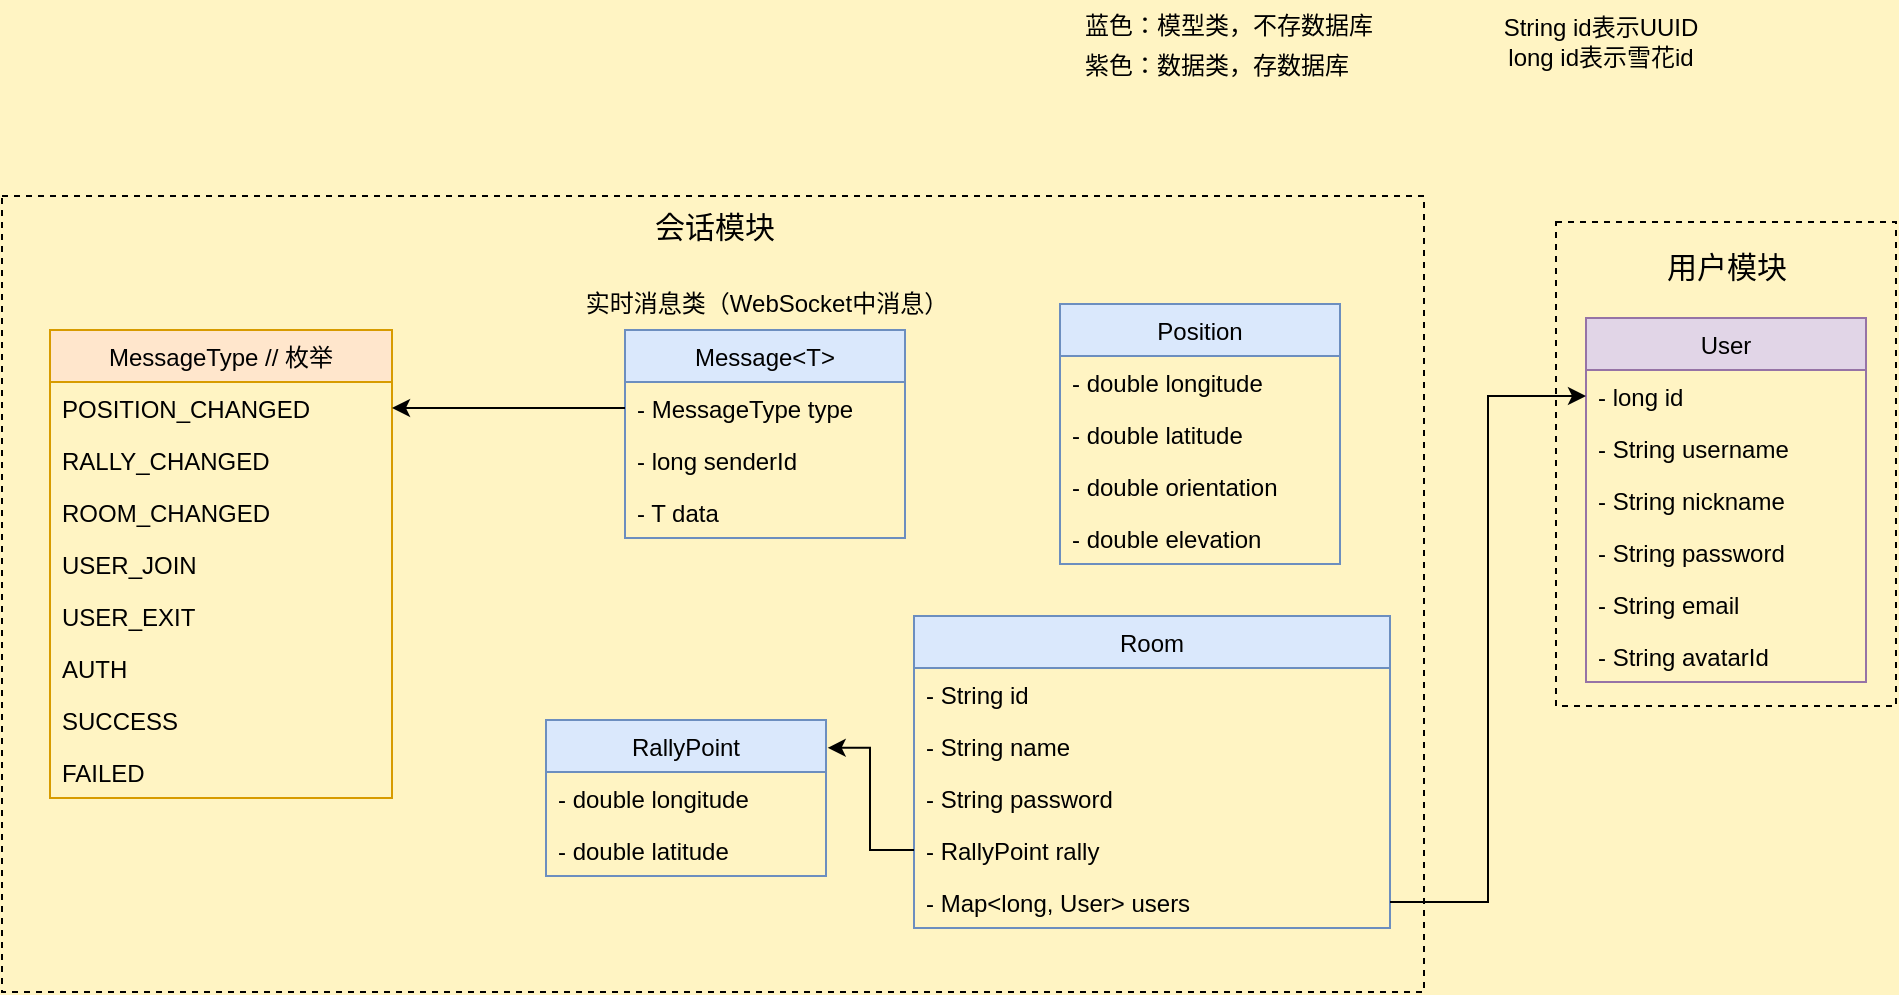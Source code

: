<mxfile version="20.8.16" type="device" pages="4"><diagram name="类图" id="ZCpn5L00yLEU9qH5CfPJ"><mxGraphModel dx="1960" dy="1082" grid="0" gridSize="10" guides="1" tooltips="1" connect="1" arrows="1" fold="1" page="0" pageScale="1" pageWidth="827" pageHeight="1169" background="#FFF4C3" math="0" shadow="0"><root><mxCell id="0"/><mxCell id="1" parent="0"/><mxCell id="7W6ER78p-MdPI2g8uiyn-3" value="" style="rounded=0;whiteSpace=wrap;html=1;fillColor=none;dashed=1;" parent="1" vertex="1"><mxGeometry x="-534" y="82" width="711" height="398" as="geometry"/></mxCell><mxCell id="7W6ER78p-MdPI2g8uiyn-1" value="" style="rounded=0;whiteSpace=wrap;html=1;fillColor=none;dashed=1;" parent="1" vertex="1"><mxGeometry x="243" y="95" width="170" height="242" as="geometry"/></mxCell><mxCell id="j-fvQeikowlmH0t4z26y-1" value="User" style="swimlane;fontStyle=0;childLayout=stackLayout;horizontal=1;startSize=26;fillColor=#e1d5e7;horizontalStack=0;resizeParent=1;resizeParentMax=0;resizeLast=0;collapsible=1;marginBottom=0;strokeColor=#9673a6;" parent="1" vertex="1"><mxGeometry x="258" y="143" width="140" height="182" as="geometry"/></mxCell><mxCell id="j-fvQeikowlmH0t4z26y-4" value="- long id" style="text;strokeColor=none;fillColor=none;align=left;verticalAlign=top;spacingLeft=4;spacingRight=4;overflow=hidden;rotatable=0;points=[[0,0.5],[1,0.5]];portConstraint=eastwest;" parent="j-fvQeikowlmH0t4z26y-1" vertex="1"><mxGeometry y="26" width="140" height="26" as="geometry"/></mxCell><mxCell id="NxY1enS5frYiqHi28bAx-1" value="- String username" style="text;strokeColor=none;fillColor=none;align=left;verticalAlign=top;spacingLeft=4;spacingRight=4;overflow=hidden;rotatable=0;points=[[0,0.5],[1,0.5]];portConstraint=eastwest;" parent="j-fvQeikowlmH0t4z26y-1" vertex="1"><mxGeometry y="52" width="140" height="26" as="geometry"/></mxCell><mxCell id="NxY1enS5frYiqHi28bAx-2" value="- String nickname" style="text;strokeColor=none;fillColor=none;align=left;verticalAlign=top;spacingLeft=4;spacingRight=4;overflow=hidden;rotatable=0;points=[[0,0.5],[1,0.5]];portConstraint=eastwest;" parent="j-fvQeikowlmH0t4z26y-1" vertex="1"><mxGeometry y="78" width="140" height="26" as="geometry"/></mxCell><mxCell id="NxY1enS5frYiqHi28bAx-3" value="- String password" style="text;strokeColor=none;fillColor=none;align=left;verticalAlign=top;spacingLeft=4;spacingRight=4;overflow=hidden;rotatable=0;points=[[0,0.5],[1,0.5]];portConstraint=eastwest;" parent="j-fvQeikowlmH0t4z26y-1" vertex="1"><mxGeometry y="104" width="140" height="26" as="geometry"/></mxCell><mxCell id="6Mc8PEkPH1Lm7d_MQEAk-3" value="- String email" style="text;strokeColor=none;fillColor=none;align=left;verticalAlign=top;spacingLeft=4;spacingRight=4;overflow=hidden;rotatable=0;points=[[0,0.5],[1,0.5]];portConstraint=eastwest;" parent="j-fvQeikowlmH0t4z26y-1" vertex="1"><mxGeometry y="130" width="140" height="26" as="geometry"/></mxCell><mxCell id="NxY1enS5frYiqHi28bAx-5" value="- String avatarId" style="text;strokeColor=none;fillColor=none;align=left;verticalAlign=top;spacingLeft=4;spacingRight=4;overflow=hidden;rotatable=0;points=[[0,0.5],[1,0.5]];portConstraint=eastwest;" parent="j-fvQeikowlmH0t4z26y-1" vertex="1"><mxGeometry y="156" width="140" height="26" as="geometry"/></mxCell><mxCell id="j-fvQeikowlmH0t4z26y-6" value="Position" style="swimlane;fontStyle=0;childLayout=stackLayout;horizontal=1;startSize=26;fillColor=#dae8fc;horizontalStack=0;resizeParent=1;resizeParentMax=0;resizeLast=0;collapsible=1;marginBottom=0;strokeColor=#6c8ebf;" parent="1" vertex="1"><mxGeometry x="-5" y="136" width="140" height="130" as="geometry"/></mxCell><mxCell id="j-fvQeikowlmH0t4z26y-11" value="- double longitude" style="text;strokeColor=none;fillColor=none;align=left;verticalAlign=top;spacingLeft=4;spacingRight=4;overflow=hidden;rotatable=0;points=[[0,0.5],[1,0.5]];portConstraint=eastwest;" parent="j-fvQeikowlmH0t4z26y-6" vertex="1"><mxGeometry y="26" width="140" height="26" as="geometry"/></mxCell><mxCell id="j-fvQeikowlmH0t4z26y-12" value="- double latitude" style="text;strokeColor=none;fillColor=none;align=left;verticalAlign=top;spacingLeft=4;spacingRight=4;overflow=hidden;rotatable=0;points=[[0,0.5],[1,0.5]];portConstraint=eastwest;" parent="j-fvQeikowlmH0t4z26y-6" vertex="1"><mxGeometry y="52" width="140" height="26" as="geometry"/></mxCell><mxCell id="j-fvQeikowlmH0t4z26y-13" value="- double orientation" style="text;strokeColor=none;fillColor=none;align=left;verticalAlign=top;spacingLeft=4;spacingRight=4;overflow=hidden;rotatable=0;points=[[0,0.5],[1,0.5]];portConstraint=eastwest;" parent="j-fvQeikowlmH0t4z26y-6" vertex="1"><mxGeometry y="78" width="140" height="26" as="geometry"/></mxCell><mxCell id="hf1wS9aKAfurFsT-BKtT-1" value="- double elevation" style="text;strokeColor=none;fillColor=none;align=left;verticalAlign=top;spacingLeft=4;spacingRight=4;overflow=hidden;rotatable=0;points=[[0,0.5],[1,0.5]];portConstraint=eastwest;" parent="j-fvQeikowlmH0t4z26y-6" vertex="1"><mxGeometry y="104" width="140" height="26" as="geometry"/></mxCell><mxCell id="NxY1enS5frYiqHi28bAx-9" value="" style="group" parent="1" vertex="1" connectable="0"><mxGeometry x="-2" y="-16" width="162" height="46" as="geometry"/></mxCell><mxCell id="NxY1enS5frYiqHi28bAx-7" value="蓝色：模型类，不存数据库" style="text;html=1;align=center;verticalAlign=middle;resizable=0;points=[];autosize=1;strokeColor=none;fillColor=none;" parent="NxY1enS5frYiqHi28bAx-9" vertex="1"><mxGeometry width="162" height="26" as="geometry"/></mxCell><mxCell id="NxY1enS5frYiqHi28bAx-8" value="紫色：数据类，存数据库" style="text;html=1;align=center;verticalAlign=middle;resizable=0;points=[];autosize=1;strokeColor=none;fillColor=none;" parent="NxY1enS5frYiqHi28bAx-9" vertex="1"><mxGeometry y="20" width="150" height="26" as="geometry"/></mxCell><mxCell id="das0yb8QhfHtzODwqUgU-1" value="String id表示UUID&lt;br&gt;long id表示雪花id" style="text;html=1;align=center;verticalAlign=middle;resizable=0;points=[];autosize=1;strokeColor=none;fillColor=none;" parent="1" vertex="1"><mxGeometry x="207" y="-16" width="115" height="41" as="geometry"/></mxCell><mxCell id="das0yb8QhfHtzODwqUgU-3" value="Room" style="swimlane;fontStyle=0;childLayout=stackLayout;horizontal=1;startSize=26;fillColor=#dae8fc;horizontalStack=0;resizeParent=1;resizeParentMax=0;resizeLast=0;collapsible=1;marginBottom=0;strokeColor=#6c8ebf;" parent="1" vertex="1"><mxGeometry x="-78" y="292" width="238" height="156" as="geometry"/></mxCell><mxCell id="das0yb8QhfHtzODwqUgU-4" value="- String id" style="text;strokeColor=none;fillColor=none;align=left;verticalAlign=top;spacingLeft=4;spacingRight=4;overflow=hidden;rotatable=0;points=[[0,0.5],[1,0.5]];portConstraint=eastwest;" parent="das0yb8QhfHtzODwqUgU-3" vertex="1"><mxGeometry y="26" width="238" height="26" as="geometry"/></mxCell><mxCell id="das0yb8QhfHtzODwqUgU-5" value="- String name" style="text;strokeColor=none;fillColor=none;align=left;verticalAlign=top;spacingLeft=4;spacingRight=4;overflow=hidden;rotatable=0;points=[[0,0.5],[1,0.5]];portConstraint=eastwest;" parent="das0yb8QhfHtzODwqUgU-3" vertex="1"><mxGeometry y="52" width="238" height="26" as="geometry"/></mxCell><mxCell id="das0yb8QhfHtzODwqUgU-6" value="- String password" style="text;strokeColor=none;fillColor=none;align=left;verticalAlign=top;spacingLeft=4;spacingRight=4;overflow=hidden;rotatable=0;points=[[0,0.5],[1,0.5]];portConstraint=eastwest;" parent="das0yb8QhfHtzODwqUgU-3" vertex="1"><mxGeometry y="78" width="238" height="26" as="geometry"/></mxCell><mxCell id="09LENhnXTezCzlvo4sVO-8" value="- RallyPoint rally" style="text;strokeColor=none;fillColor=none;align=left;verticalAlign=top;spacingLeft=4;spacingRight=4;overflow=hidden;rotatable=0;points=[[0,0.5],[1,0.5]];portConstraint=eastwest;" parent="das0yb8QhfHtzODwqUgU-3" vertex="1"><mxGeometry y="104" width="238" height="26" as="geometry"/></mxCell><mxCell id="GY_DK93zwNCj_0UhGVdS-1" value="- Map&lt;long, User&gt; users" style="text;strokeColor=none;fillColor=none;align=left;verticalAlign=top;spacingLeft=4;spacingRight=4;overflow=hidden;rotatable=0;points=[[0,0.5],[1,0.5]];portConstraint=eastwest;" parent="das0yb8QhfHtzODwqUgU-3" vertex="1"><mxGeometry y="130" width="238" height="26" as="geometry"/></mxCell><mxCell id="7W6ER78p-MdPI2g8uiyn-2" value="&lt;font style=&quot;font-size: 15px;&quot;&gt;用户模块&lt;/font&gt;" style="text;html=1;align=center;verticalAlign=middle;resizable=0;points=[];autosize=1;strokeColor=none;fillColor=none;" parent="1" vertex="1"><mxGeometry x="289" y="102" width="78" height="30" as="geometry"/></mxCell><mxCell id="7W6ER78p-MdPI2g8uiyn-4" value="&lt;font style=&quot;font-size: 15px;&quot;&gt;会话模块&lt;/font&gt;" style="text;html=1;align=center;verticalAlign=middle;resizable=0;points=[];autosize=1;strokeColor=none;fillColor=none;" parent="1" vertex="1"><mxGeometry x="-217.5" y="82" width="78" height="30" as="geometry"/></mxCell><mxCell id="09LENhnXTezCzlvo4sVO-2" value="RallyPoint" style="swimlane;fontStyle=0;childLayout=stackLayout;horizontal=1;startSize=26;fillColor=#dae8fc;horizontalStack=0;resizeParent=1;resizeParentMax=0;resizeLast=0;collapsible=1;marginBottom=0;strokeColor=#6c8ebf;" parent="1" vertex="1"><mxGeometry x="-262" y="344" width="140" height="78" as="geometry"/></mxCell><mxCell id="09LENhnXTezCzlvo4sVO-4" value="- double longitude" style="text;strokeColor=none;fillColor=none;align=left;verticalAlign=top;spacingLeft=4;spacingRight=4;overflow=hidden;rotatable=0;points=[[0,0.5],[1,0.5]];portConstraint=eastwest;" parent="09LENhnXTezCzlvo4sVO-2" vertex="1"><mxGeometry y="26" width="140" height="26" as="geometry"/></mxCell><mxCell id="09LENhnXTezCzlvo4sVO-5" value="- double latitude" style="text;strokeColor=none;fillColor=none;align=left;verticalAlign=top;spacingLeft=4;spacingRight=4;overflow=hidden;rotatable=0;points=[[0,0.5],[1,0.5]];portConstraint=eastwest;" parent="09LENhnXTezCzlvo4sVO-2" vertex="1"><mxGeometry y="52" width="140" height="26" as="geometry"/></mxCell><mxCell id="6Mc8PEkPH1Lm7d_MQEAk-2" style="edgeStyle=orthogonalEdgeStyle;rounded=0;orthogonalLoop=1;jettySize=auto;html=1;exitX=0;exitY=0.5;exitDx=0;exitDy=0;entryX=1.006;entryY=0.178;entryDx=0;entryDy=0;entryPerimeter=0;" parent="1" source="09LENhnXTezCzlvo4sVO-8" target="09LENhnXTezCzlvo4sVO-2" edge="1"><mxGeometry relative="1" as="geometry"/></mxCell><mxCell id="GZCCsxKVwzD4aDqE5YZI-2" style="edgeStyle=orthogonalEdgeStyle;rounded=0;orthogonalLoop=1;jettySize=auto;html=1;exitX=1;exitY=0.5;exitDx=0;exitDy=0;entryX=0;entryY=0.5;entryDx=0;entryDy=0;" parent="1" source="GY_DK93zwNCj_0UhGVdS-1" target="j-fvQeikowlmH0t4z26y-4" edge="1"><mxGeometry relative="1" as="geometry"><mxPoint x="161.5" y="477" as="sourcePoint"/></mxGeometry></mxCell><mxCell id="hya2jHjZUXF8kerNPe63-7" value="Message&lt;T&gt;" style="swimlane;fontStyle=0;childLayout=stackLayout;horizontal=1;startSize=26;fillColor=#dae8fc;horizontalStack=0;resizeParent=1;resizeParentMax=0;resizeLast=0;collapsible=1;marginBottom=0;strokeColor=#6c8ebf;" parent="1" vertex="1"><mxGeometry x="-222.5" y="149" width="140" height="104" as="geometry"/></mxCell><mxCell id="hya2jHjZUXF8kerNPe63-8" value="- MessageType type" style="text;strokeColor=none;fillColor=none;align=left;verticalAlign=top;spacingLeft=4;spacingRight=4;overflow=hidden;rotatable=0;points=[[0,0.5],[1,0.5]];portConstraint=eastwest;" parent="hya2jHjZUXF8kerNPe63-7" vertex="1"><mxGeometry y="26" width="140" height="26" as="geometry"/></mxCell><mxCell id="hya2jHjZUXF8kerNPe63-9" value="- long senderId" style="text;strokeColor=none;fillColor=none;align=left;verticalAlign=top;spacingLeft=4;spacingRight=4;overflow=hidden;rotatable=0;points=[[0,0.5],[1,0.5]];portConstraint=eastwest;" parent="hya2jHjZUXF8kerNPe63-7" vertex="1"><mxGeometry y="52" width="140" height="26" as="geometry"/></mxCell><mxCell id="hya2jHjZUXF8kerNPe63-11" value="- T data" style="text;strokeColor=none;fillColor=none;align=left;verticalAlign=top;spacingLeft=4;spacingRight=4;overflow=hidden;rotatable=0;points=[[0,0.5],[1,0.5]];portConstraint=eastwest;" parent="hya2jHjZUXF8kerNPe63-7" vertex="1"><mxGeometry y="78" width="140" height="26" as="geometry"/></mxCell><mxCell id="hya2jHjZUXF8kerNPe63-12" value="实时消息类（WebSocket中消息）" style="text;html=1;align=center;verticalAlign=middle;resizable=0;points=[];autosize=1;strokeColor=none;fillColor=none;" parent="1" vertex="1"><mxGeometry x="-252" y="123" width="199" height="26" as="geometry"/></mxCell><mxCell id="hya2jHjZUXF8kerNPe63-13" value="MessageType // 枚举" style="swimlane;fontStyle=0;childLayout=stackLayout;horizontal=1;startSize=26;fillColor=#ffe6cc;horizontalStack=0;resizeParent=1;resizeParentMax=0;resizeLast=0;collapsible=1;marginBottom=0;strokeColor=#d79b00;" parent="1" vertex="1"><mxGeometry x="-510" y="149" width="171" height="234" as="geometry"/></mxCell><mxCell id="hya2jHjZUXF8kerNPe63-17" value="POSITION_CHANGED" style="text;strokeColor=none;fillColor=none;align=left;verticalAlign=top;spacingLeft=4;spacingRight=4;overflow=hidden;rotatable=0;points=[[0,0.5],[1,0.5]];portConstraint=eastwest;" parent="hya2jHjZUXF8kerNPe63-13" vertex="1"><mxGeometry y="26" width="171" height="26" as="geometry"/></mxCell><mxCell id="hya2jHjZUXF8kerNPe63-18" value="RALLY_CHANGED" style="text;strokeColor=none;fillColor=none;align=left;verticalAlign=top;spacingLeft=4;spacingRight=4;overflow=hidden;rotatable=0;points=[[0,0.5],[1,0.5]];portConstraint=eastwest;" parent="hya2jHjZUXF8kerNPe63-13" vertex="1"><mxGeometry y="52" width="171" height="26" as="geometry"/></mxCell><mxCell id="hya2jHjZUXF8kerNPe63-19" value="ROOM_CHANGED" style="text;strokeColor=none;fillColor=none;align=left;verticalAlign=top;spacingLeft=4;spacingRight=4;overflow=hidden;rotatable=0;points=[[0,0.5],[1,0.5]];portConstraint=eastwest;" parent="hya2jHjZUXF8kerNPe63-13" vertex="1"><mxGeometry y="78" width="171" height="26" as="geometry"/></mxCell><mxCell id="aAae4QxVBLLPo0QbNkpS-2" value="USER_JOIN" style="text;strokeColor=none;fillColor=none;align=left;verticalAlign=top;spacingLeft=4;spacingRight=4;overflow=hidden;rotatable=0;points=[[0,0.5],[1,0.5]];portConstraint=eastwest;" vertex="1" parent="hya2jHjZUXF8kerNPe63-13"><mxGeometry y="104" width="171" height="26" as="geometry"/></mxCell><mxCell id="aAae4QxVBLLPo0QbNkpS-3" value="USER_EXIT" style="text;strokeColor=none;fillColor=none;align=left;verticalAlign=top;spacingLeft=4;spacingRight=4;overflow=hidden;rotatable=0;points=[[0,0.5],[1,0.5]];portConstraint=eastwest;" vertex="1" parent="hya2jHjZUXF8kerNPe63-13"><mxGeometry y="130" width="171" height="26" as="geometry"/></mxCell><mxCell id="hya2jHjZUXF8kerNPe63-20" value="AUTH" style="text;strokeColor=none;fillColor=none;align=left;verticalAlign=top;spacingLeft=4;spacingRight=4;overflow=hidden;rotatable=0;points=[[0,0.5],[1,0.5]];portConstraint=eastwest;" parent="hya2jHjZUXF8kerNPe63-13" vertex="1"><mxGeometry y="156" width="171" height="26" as="geometry"/></mxCell><mxCell id="hya2jHjZUXF8kerNPe63-21" value="SUCCESS" style="text;strokeColor=none;fillColor=none;align=left;verticalAlign=top;spacingLeft=4;spacingRight=4;overflow=hidden;rotatable=0;points=[[0,0.5],[1,0.5]];portConstraint=eastwest;" parent="hya2jHjZUXF8kerNPe63-13" vertex="1"><mxGeometry y="182" width="171" height="26" as="geometry"/></mxCell><mxCell id="hya2jHjZUXF8kerNPe63-22" value="FAILED" style="text;strokeColor=none;fillColor=none;align=left;verticalAlign=top;spacingLeft=4;spacingRight=4;overflow=hidden;rotatable=0;points=[[0,0.5],[1,0.5]];portConstraint=eastwest;" parent="hya2jHjZUXF8kerNPe63-13" vertex="1"><mxGeometry y="208" width="171" height="26" as="geometry"/></mxCell><mxCell id="hya2jHjZUXF8kerNPe63-23" style="edgeStyle=orthogonalEdgeStyle;rounded=0;orthogonalLoop=1;jettySize=auto;html=1;exitX=0;exitY=0.5;exitDx=0;exitDy=0;entryX=1;entryY=0.5;entryDx=0;entryDy=0;fontColor=default;" parent="1" source="hya2jHjZUXF8kerNPe63-8" target="hya2jHjZUXF8kerNPe63-17" edge="1"><mxGeometry relative="1" as="geometry"/></mxCell></root></mxGraphModel></diagram><diagram id="b6Kied7F-WvFyaD_bAVw" name="功能架构"><mxGraphModel dx="1160" dy="682" grid="0" gridSize="10" guides="1" tooltips="1" connect="1" arrows="1" fold="1" page="0" pageScale="1" pageWidth="827" pageHeight="1169" background="#CCFFFF" math="0" shadow="0"><root><mxCell id="0"/><mxCell id="1" parent="0"/><mxCell id="6KAfJF9Mm3bQj2CmGmQJ-4" style="edgeStyle=orthogonalEdgeStyle;rounded=0;orthogonalLoop=1;jettySize=auto;html=1;exitX=0.5;exitY=1;exitDx=0;exitDy=0;entryX=0.5;entryY=0;entryDx=0;entryDy=0;" parent="1" source="mdbizm0wL6b_5z4DYdRY-1" target="9jb02IKihfQxMfA3tNYV-1" edge="1"><mxGeometry relative="1" as="geometry"/></mxCell><mxCell id="mdbizm0wL6b_5z4DYdRY-1" value="&lt;font style=&quot;font-size: 16px;&quot;&gt;网关（集成鉴权）&lt;/font&gt;" style="rounded=0;whiteSpace=wrap;html=1;strokeColor=#666666;fillColor=#f5f5f5;fontColor=#333333;" parent="1" vertex="1"><mxGeometry x="181" y="272" width="150" height="39" as="geometry"/></mxCell><mxCell id="6hTQ_62UvU__u8zyrRqn-2" value="&lt;span style=&quot;font-size: 16px;&quot;&gt;Consul注册中心&lt;/span&gt;" style="rounded=0;whiteSpace=wrap;html=1;strokeColor=#b85450;fillColor=#f8cecc;" parent="1" vertex="1"><mxGeometry x="452" y="378" width="150" height="39" as="geometry"/></mxCell><mxCell id="6hTQ_62UvU__u8zyrRqn-3" value="&lt;span style=&quot;font-size: 16px;&quot;&gt;MongoDB数据库&lt;/span&gt;" style="rounded=0;whiteSpace=wrap;html=1;strokeColor=#6c8ebf;fillColor=#dae8fc;" parent="1" vertex="1"><mxGeometry x="275.94" y="457" width="150" height="39" as="geometry"/></mxCell><mxCell id="6hTQ_62UvU__u8zyrRqn-4" value="&lt;span style=&quot;font-size: 16px;&quot;&gt;Redis缓存数据库&lt;/span&gt;" style="rounded=0;whiteSpace=wrap;html=1;strokeColor=#6c8ebf;fillColor=#dae8fc;" parent="1" vertex="1"><mxGeometry x="87" y="457" width="159" height="39" as="geometry"/></mxCell><mxCell id="9jb02IKihfQxMfA3tNYV-1" value="" style="rounded=0;whiteSpace=wrap;html=1;fillColor=none;dashed=1;" parent="1" vertex="1"><mxGeometry x="74" y="345" width="364" height="95" as="geometry"/></mxCell><mxCell id="9jb02IKihfQxMfA3tNYV-2" value="&lt;font style=&quot;font-size: 15px;&quot;&gt;功能模块&lt;/font&gt;" style="text;html=1;align=center;verticalAlign=middle;resizable=0;points=[];autosize=1;strokeColor=none;fillColor=none;" parent="1" vertex="1"><mxGeometry x="232.002" y="348" width="78" height="30" as="geometry"/></mxCell><mxCell id="9jb02IKihfQxMfA3tNYV-3" value="会话模块" style="rounded=0;whiteSpace=wrap;html=1;fontSize=15;fillColor=none;" parent="1" vertex="1"><mxGeometry x="86.997" y="383" width="106.941" height="42" as="geometry"/></mxCell><mxCell id="9jb02IKihfQxMfA3tNYV-4" value="用户模块" style="rounded=0;whiteSpace=wrap;html=1;fontSize=15;fillColor=none;" parent="1" vertex="1"><mxGeometry x="203.062" y="383" width="106.941" height="42" as="geometry"/></mxCell><mxCell id="jqLZRPKQfjdaNeqLJ77j-1" value="图片模块" style="rounded=0;whiteSpace=wrap;html=1;fontSize=15;fillColor=none;" parent="1" vertex="1"><mxGeometry x="319.002" y="383" width="106.941" height="42" as="geometry"/></mxCell><mxCell id="FJBnYouAeXavdsRe_MtE-1" value="&lt;span style=&quot;font-size: 16px;&quot;&gt;Kafka消息中间件&lt;/span&gt;" style="rounded=0;whiteSpace=wrap;html=1;strokeColor=#d6b656;fillColor=#fff2cc;" parent="1" vertex="1"><mxGeometry x="187" y="507" width="159" height="39" as="geometry"/></mxCell></root></mxGraphModel></diagram><diagram id="FYRJ05hrJW_UlON17YOK" name="用户端和服务端"><mxGraphModel dx="1160" dy="682" grid="0" gridSize="10" guides="1" tooltips="1" connect="1" arrows="1" fold="1" page="0" pageScale="1" pageWidth="827" pageHeight="1169" background="#CCFFFF" math="0" shadow="0"><root><mxCell id="0"/><mxCell id="1" parent="0"/><mxCell id="g4WFIdPr53JWLQwViMB3-15" style="rounded=0;orthogonalLoop=1;jettySize=auto;html=1;exitX=1;exitY=0.333;exitDx=0;exitDy=0;exitPerimeter=0;entryX=0.5;entryY=1;entryDx=0;entryDy=0;endArrow=open;endFill=0;dashed=1;" parent="1" source="g4WFIdPr53JWLQwViMB3-1" target="g4WFIdPr53JWLQwViMB3-14" edge="1"><mxGeometry relative="1" as="geometry"/></mxCell><mxCell id="g4WFIdPr53JWLQwViMB3-1" value="用户1" style="shape=umlActor;verticalLabelPosition=bottom;verticalAlign=top;html=1;outlineConnect=0;" parent="1" vertex="1"><mxGeometry x="25" y="479" width="30" height="60" as="geometry"/></mxCell><mxCell id="HLk8S5enVUSgxHmjkPAk-4" style="edgeStyle=none;rounded=0;orthogonalLoop=1;jettySize=auto;html=1;exitX=0;exitY=0.333;exitDx=0;exitDy=0;exitPerimeter=0;entryX=1;entryY=0.5;entryDx=0;entryDy=0;dashed=1;endArrow=open;endFill=0;" parent="1" source="g4WFIdPr53JWLQwViMB3-5" target="g4WFIdPr53JWLQwViMB3-14" edge="1"><mxGeometry relative="1" as="geometry"/></mxCell><mxCell id="g4WFIdPr53JWLQwViMB3-5" value="用户3" style="shape=umlActor;verticalLabelPosition=bottom;verticalAlign=top;html=1;outlineConnect=0;" parent="1" vertex="1"><mxGeometry x="425" y="273" width="30" height="60" as="geometry"/></mxCell><mxCell id="HLk8S5enVUSgxHmjkPAk-5" style="edgeStyle=none;rounded=0;orthogonalLoop=1;jettySize=auto;html=1;entryX=1;entryY=1;entryDx=0;entryDy=0;dashed=1;endArrow=open;endFill=0;" parent="1" target="g4WFIdPr53JWLQwViMB3-14" edge="1"><mxGeometry relative="1" as="geometry"><mxPoint x="343" y="532" as="sourcePoint"/></mxGeometry></mxCell><mxCell id="g4WFIdPr53JWLQwViMB3-6" value="用户2" style="shape=umlActor;verticalLabelPosition=bottom;verticalAlign=top;html=1;outlineConnect=0;" parent="1" vertex="1"><mxGeometry x="343" y="512" width="30" height="60" as="geometry"/></mxCell><mxCell id="g4WFIdPr53JWLQwViMB3-13" style="edgeStyle=orthogonalEdgeStyle;rounded=0;orthogonalLoop=1;jettySize=auto;html=1;exitX=1;exitY=0.5;exitDx=0;exitDy=0;endArrow=open;endFill=0;entryX=0;entryY=0.5;entryDx=0;entryDy=0;" parent="1" source="g4WFIdPr53JWLQwViMB3-10" target="g4WFIdPr53JWLQwViMB3-14" edge="1"><mxGeometry relative="1" as="geometry"><mxPoint x="152.524" y="269.5" as="targetPoint"/></mxGeometry></mxCell><mxCell id="g4WFIdPr53JWLQwViMB3-10" value="服务端" style="rounded=0;whiteSpace=wrap;html=1;fillColor=none;" parent="1" vertex="1"><mxGeometry x="9.5" y="252" width="61" height="35" as="geometry"/></mxCell><mxCell id="HLk8S5enVUSgxHmjkPAk-2" style="edgeStyle=none;rounded=0;orthogonalLoop=1;jettySize=auto;html=1;exitX=0.575;exitY=1.028;exitDx=0;exitDy=0;dashed=1;endArrow=open;endFill=0;exitPerimeter=0;" parent="1" source="g4WFIdPr53JWLQwViMB3-14" edge="1"><mxGeometry relative="1" as="geometry"><mxPoint x="59.191" y="507.119" as="targetPoint"/></mxGeometry></mxCell><mxCell id="w1ZYN99wJWyJnP0JFZ4J-1" style="edgeStyle=none;rounded=0;orthogonalLoop=1;jettySize=auto;html=1;exitX=0.812;exitY=0.929;exitDx=0;exitDy=0;dashed=1;endArrow=open;endFill=0;exitPerimeter=0;" parent="1" source="g4WFIdPr53JWLQwViMB3-14" edge="1"><mxGeometry relative="1" as="geometry"><mxPoint x="339.657" y="537.686" as="targetPoint"/></mxGeometry></mxCell><mxCell id="w1ZYN99wJWyJnP0JFZ4J-2" style="edgeStyle=none;rounded=0;orthogonalLoop=1;jettySize=auto;html=1;dashed=1;endArrow=open;endFill=0;" parent="1" edge="1"><mxGeometry relative="1" as="geometry"><mxPoint x="423.543" y="299.286" as="targetPoint"/><mxPoint x="218" y="274" as="sourcePoint"/></mxGeometry></mxCell><mxCell id="g4WFIdPr53JWLQwViMB3-14" value="房间(id:xxx)" style="ellipse;whiteSpace=wrap;html=1;fillColor=none;" parent="1" vertex="1"><mxGeometry x="121" y="246.5" width="96" height="46" as="geometry"/></mxCell><mxCell id="HLk8S5enVUSgxHmjkPAk-1" value="body: Position" style="text;html=1;align=center;verticalAlign=middle;resizable=0;points=[];autosize=1;strokeColor=none;fillColor=none;" parent="1" vertex="1"><mxGeometry x="18" y="378" width="93" height="26" as="geometry"/></mxCell><mxCell id="nFLhGN47nWgVrx0K_WOe-1" value="Position: {user: 2}&lt;br&gt;Position: {user: 3}" style="text;html=1;align=center;verticalAlign=middle;resizable=0;points=[];autosize=1;strokeColor=none;fillColor=none;" parent="1" vertex="1"><mxGeometry x="105" y="408" width="112" height="41" as="geometry"/></mxCell><mxCell id="nFLhGN47nWgVrx0K_WOe-2" value="body: Position" style="text;html=1;align=center;verticalAlign=middle;resizable=0;points=[];autosize=1;strokeColor=none;fillColor=none;" parent="1" vertex="1"><mxGeometry x="263" y="363" width="93" height="26" as="geometry"/></mxCell><mxCell id="nFLhGN47nWgVrx0K_WOe-3" value="Position: {user: 1}&lt;br&gt;Position: {user: 3}" style="text;html=1;align=center;verticalAlign=middle;resizable=0;points=[];autosize=1;strokeColor=none;fillColor=none;" parent="1" vertex="1"><mxGeometry x="209" y="492" width="112" height="41" as="geometry"/></mxCell><mxCell id="nFLhGN47nWgVrx0K_WOe-4" value="body: Position" style="text;html=1;align=center;verticalAlign=middle;resizable=0;points=[];autosize=1;strokeColor=none;fillColor=none;" parent="1" vertex="1"><mxGeometry x="273" y="244" width="93" height="26" as="geometry"/></mxCell><mxCell id="nFLhGN47nWgVrx0K_WOe-5" value="Position: {user: 2}&lt;br&gt;Position: {user: 3}" style="text;html=1;align=center;verticalAlign=middle;resizable=0;points=[];autosize=1;strokeColor=none;fillColor=none;" parent="1" vertex="1"><mxGeometry x="273" y="292" width="112" height="41" as="geometry"/></mxCell><mxCell id="7dVbysrUXvsxWrO5m1pH-1" value="" style="group" parent="1" vertex="1" connectable="0"><mxGeometry x="102" y="166" width="136.5" height="27" as="geometry"/></mxCell><mxCell id="g4WFIdPr53JWLQwViMB3-16" value="WebSocket:/room/xxx" style="text;html=1;align=center;verticalAlign=middle;resizable=0;points=[];autosize=1;strokeColor=none;fillColor=none;" parent="7dVbysrUXvsxWrO5m1pH-1" vertex="1"><mxGeometry width="134" height="26" as="geometry"/></mxCell><mxCell id="HLk8S5enVUSgxHmjkPAk-6" style="edgeStyle=none;rounded=0;orthogonalLoop=1;jettySize=auto;html=1;dashed=1;endArrow=open;endFill=0;" parent="7dVbysrUXvsxWrO5m1pH-1" edge="1"><mxGeometry relative="1" as="geometry"><mxPoint x="6.5" y="27" as="sourcePoint"/><mxPoint x="136.5" y="27" as="targetPoint"/><Array as="points"/></mxGeometry></mxCell></root></mxGraphModel></diagram><diagram id="bOfI-OUH-Ct4LoF4LVxE" name="分布式会话解决方案"><mxGraphModel dx="1560" dy="1082" grid="0" gridSize="10" guides="1" tooltips="1" connect="1" arrows="1" fold="1" page="0" pageScale="1" pageWidth="827" pageHeight="1169" background="#FFF4C3" math="0" shadow="0"><root><mxCell id="0"/><mxCell id="1" parent="0"/><mxCell id="2ktE3wlVKfggLhylyU8a-4" value="WebSocket通道" style="text;html=1;align=center;verticalAlign=middle;resizable=0;points=[];autosize=1;strokeColor=none;fillColor=none;" parent="1" vertex="1"><mxGeometry x="10.5" y="137" width="103" height="26" as="geometry"/></mxCell><mxCell id="LPhyOvvGlqmQbFpupQoU-21" value="表示生产者发布消息" style="text;html=1;align=center;verticalAlign=middle;resizable=0;points=[];autosize=1;strokeColor=none;fillColor=none;" parent="1" vertex="1"><mxGeometry x="157.5" y="137" width="126" height="26" as="geometry"/></mxCell><mxCell id="LPhyOvvGlqmQbFpupQoU-24" value="表示消费者订阅消息" style="text;html=1;align=center;verticalAlign=middle;resizable=0;points=[];autosize=1;strokeColor=none;fillColor=none;" parent="1" vertex="1"><mxGeometry x="158" y="177" width="126" height="26" as="geometry"/></mxCell><mxCell id="X6YFzFa_qnELlwJGcV2B-1" value="用户1" style="shape=umlActor;verticalLabelPosition=bottom;verticalAlign=top;html=1;outlineConnect=0;" parent="1" vertex="1"><mxGeometry x="-18" y="597" width="30" height="60" as="geometry"/></mxCell><mxCell id="LPhyOvvGlqmQbFpupQoU-30" style="edgeStyle=orthogonalEdgeStyle;rounded=0;orthogonalLoop=1;jettySize=auto;html=1;exitX=0.5;exitY=0;exitDx=0;exitDy=0;entryX=0.5;entryY=1;entryDx=0;entryDy=0;strokeColor=#000000;endArrow=none;endFill=0;" parent="1" source="X6YFzFa_qnELlwJGcV2B-2" target="hkfB9-1U_ClqBiibO6cc-1" edge="1"><mxGeometry relative="1" as="geometry"/></mxCell><mxCell id="LPhyOvvGlqmQbFpupQoU-78" style="edgeStyle=orthogonalEdgeStyle;rounded=0;orthogonalLoop=1;jettySize=auto;html=1;exitX=0.5;exitY=1;exitDx=0;exitDy=0;entryX=0.5;entryY=0;entryDx=0;entryDy=0;strokeColor=#000000;fontSize=13;endArrow=none;endFill=0;" parent="1" source="X6YFzFa_qnELlwJGcV2B-2" target="LPhyOvvGlqmQbFpupQoU-77" edge="1"><mxGeometry relative="1" as="geometry"/></mxCell><mxCell id="X6YFzFa_qnELlwJGcV2B-2" value="会话服务器1" style="rounded=0;whiteSpace=wrap;html=1;fillColor=#e1d5e7;strokeColor=#9673a6;" parent="1" vertex="1"><mxGeometry x="71" y="473" width="81" height="36" as="geometry"/></mxCell><mxCell id="X6YFzFa_qnELlwJGcV2B-3" value="用户2" style="shape=umlActor;verticalLabelPosition=bottom;verticalAlign=top;html=1;outlineConnect=0;" parent="1" vertex="1"><mxGeometry x="492" y="795" width="30" height="60" as="geometry"/></mxCell><mxCell id="X6YFzFa_qnELlwJGcV2B-4" value="用户3" style="shape=umlActor;verticalLabelPosition=bottom;verticalAlign=top;html=1;outlineConnect=0;" parent="1" vertex="1"><mxGeometry x="759" y="898" width="30" height="60" as="geometry"/></mxCell><mxCell id="LPhyOvvGlqmQbFpupQoU-50" style="edgeStyle=orthogonalEdgeStyle;rounded=0;orthogonalLoop=1;jettySize=auto;html=1;exitX=0.5;exitY=1;exitDx=0;exitDy=0;entryX=0.5;entryY=0;entryDx=0;entryDy=0;strokeColor=#000000;fontSize=13;endArrow=none;endFill=0;" parent="1" source="X6YFzFa_qnELlwJGcV2B-5" target="hkfB9-1U_ClqBiibO6cc-6" edge="1"><mxGeometry relative="1" as="geometry"/></mxCell><mxCell id="X6YFzFa_qnELlwJGcV2B-5" value="会话服务器2" style="rounded=0;whiteSpace=wrap;html=1;fillColor=#e1d5e7;strokeColor=#9673a6;" parent="1" vertex="1"><mxGeometry x="284" y="473" width="81" height="36" as="geometry"/></mxCell><mxCell id="X6YFzFa_qnELlwJGcV2B-15" value="Kafka消息队列" style="rounded=0;whiteSpace=wrap;html=1;fillColor=#dae8fc;strokeColor=#6c8ebf;" parent="1" vertex="1"><mxGeometry x="187" y="313" width="110" height="25" as="geometry"/></mxCell><mxCell id="LPhyOvvGlqmQbFpupQoU-65" style="edgeStyle=orthogonalEdgeStyle;rounded=0;orthogonalLoop=1;jettySize=auto;html=1;exitX=0;exitY=0.5;exitDx=0;exitDy=0;entryX=1;entryY=0.5;entryDx=0;entryDy=0;strokeColor=#000000;fontSize=13;endArrow=none;endFill=0;" parent="1" source="X6YFzFa_qnELlwJGcV2B-21" target="LPhyOvvGlqmQbFpupQoU-62" edge="1"><mxGeometry relative="1" as="geometry"/></mxCell><mxCell id="LPhyOvvGlqmQbFpupQoU-72" style="edgeStyle=orthogonalEdgeStyle;rounded=0;orthogonalLoop=1;jettySize=auto;html=1;exitX=1;exitY=0.5;exitDx=0;exitDy=0;entryX=0;entryY=0.5;entryDx=0;entryDy=0;strokeColor=#000000;fontSize=13;endArrow=none;endFill=0;" parent="1" source="X6YFzFa_qnELlwJGcV2B-21" target="LPhyOvvGlqmQbFpupQoU-71" edge="1"><mxGeometry relative="1" as="geometry"/></mxCell><mxCell id="X6YFzFa_qnELlwJGcV2B-21" value="会话服务器3" style="rounded=0;whiteSpace=wrap;html=1;fillColor=#e1d5e7;strokeColor=#9673a6;" parent="1" vertex="1"><mxGeometry x="612" y="473" width="81" height="36" as="geometry"/></mxCell><mxCell id="2ktE3wlVKfggLhylyU8a-1" style="rounded=0;orthogonalLoop=1;jettySize=auto;html=1;strokeColor=#FF3399;endArrow=none;endFill=0;dashed=1;" parent="1" edge="1"><mxGeometry relative="1" as="geometry"><mxPoint x="135.5" y="162" as="targetPoint"/><mxPoint x="0.5" y="162" as="sourcePoint"/><Array as="points"/></mxGeometry></mxCell><mxCell id="hkfB9-1U_ClqBiibO6cc-1" value="producer&lt;br&gt;topic: roomId" style="ellipse;whiteSpace=wrap;html=1;fillColor=none;" parent="1" vertex="1"><mxGeometry x="62" y="410" width="99" height="48" as="geometry"/></mxCell><mxCell id="hkfB9-1U_ClqBiibO6cc-6" value="listener&lt;br&gt;topic=roomId&lt;br&gt;groupId=userId2" style="shape=hexagon;perimeter=hexagonPerimeter2;whiteSpace=wrap;html=1;fixedSize=1;fillColor=none;" parent="1" vertex="1"><mxGeometry x="261.5" y="526" width="126" height="56" as="geometry"/></mxCell><mxCell id="LPhyOvvGlqmQbFpupQoU-20" style="rounded=0;orthogonalLoop=1;jettySize=auto;html=1;strokeColor=#FF8800;endArrow=open;endFill=0;edgeStyle=orthogonalEdgeStyle;" parent="1" edge="1"><mxGeometry relative="1" as="geometry"><mxPoint x="154.5" y="162" as="sourcePoint"/><mxPoint x="292.5" y="162" as="targetPoint"/><Array as="points"><mxPoint x="155.5" y="162"/></Array></mxGeometry></mxCell><mxCell id="LPhyOvvGlqmQbFpupQoU-23" style="edgeStyle=orthogonalEdgeStyle;rounded=0;orthogonalLoop=1;jettySize=auto;html=1;strokeColor=#209E00;endArrow=open;endFill=0;" parent="1" edge="1"><mxGeometry relative="1" as="geometry"><mxPoint x="155" y="201" as="sourcePoint"/><mxPoint x="293" y="201" as="targetPoint"/></mxGeometry></mxCell><mxCell id="LPhyOvvGlqmQbFpupQoU-26" style="rounded=0;orthogonalLoop=1;jettySize=auto;html=1;strokeColor=#FF3399;endArrow=none;endFill=0;dashed=1;edgeStyle=orthogonalEdgeStyle;startArrow=none;exitX=1;exitY=0.333;exitDx=0;exitDy=0;exitPerimeter=0;startFill=0;entryX=0;entryY=0.5;entryDx=0;entryDy=0;" parent="1" source="X6YFzFa_qnELlwJGcV2B-1" target="X6YFzFa_qnELlwJGcV2B-2" edge="1"><mxGeometry relative="1" as="geometry"><mxPoint x="62" y="434" as="targetPoint"/><mxPoint x="35" y="546" as="sourcePoint"/><Array as="points"><mxPoint x="16" y="617"/><mxPoint x="16" y="489"/><mxPoint x="71" y="489"/></Array></mxGeometry></mxCell><mxCell id="LPhyOvvGlqmQbFpupQoU-33" style="rounded=0;orthogonalLoop=1;jettySize=auto;html=1;strokeColor=#FF8800;endArrow=open;endFill=0;edgeStyle=orthogonalEdgeStyle;entryX=0;entryY=0.5;entryDx=0;entryDy=0;startArrow=none;exitX=0.5;exitY=0;exitDx=0;exitDy=0;" parent="1" source="hkfB9-1U_ClqBiibO6cc-1" target="X6YFzFa_qnELlwJGcV2B-15" edge="1"><mxGeometry relative="1" as="geometry"><mxPoint x="90" y="381" as="sourcePoint"/><mxPoint x="407" y="94" as="targetPoint"/><Array as="points"><mxPoint x="112" y="326"/><mxPoint x="133" y="326"/></Array></mxGeometry></mxCell><mxCell id="LPhyOvvGlqmQbFpupQoU-35" value="&lt;font size=&quot;1&quot;&gt;1&lt;/font&gt;" style="rhombus;whiteSpace=wrap;html=1;fillColor=#d5e8d4;strokeColor=#82b366;" parent="1" vertex="1"><mxGeometry x="316" y="143" width="35" height="34" as="geometry"/></mxCell><mxCell id="LPhyOvvGlqmQbFpupQoU-36" value="表示用户1的地理位置信息（发送）" style="text;html=1;align=center;verticalAlign=middle;resizable=0;points=[];autosize=1;strokeColor=none;fillColor=none;fontSize=13;" parent="1" vertex="1"><mxGeometry x="357" y="146" width="220" height="28" as="geometry"/></mxCell><mxCell id="LPhyOvvGlqmQbFpupQoU-37" value="&lt;font size=&quot;1&quot;&gt;1&lt;/font&gt;" style="rhombus;whiteSpace=wrap;html=1;fillColor=#d5e8d4;strokeColor=#82b366;" parent="1" vertex="1"><mxGeometry x="27" y="472" width="35" height="34" as="geometry"/></mxCell><mxCell id="LPhyOvvGlqmQbFpupQoU-39" value="&lt;font size=&quot;1&quot;&gt;1&lt;/font&gt;" style="rhombus;whiteSpace=wrap;html=1;fillColor=#d5e8d4;strokeColor=#82b366;" parent="1" vertex="1"><mxGeometry x="94" y="308.5" width="35" height="34" as="geometry"/></mxCell><mxCell id="LPhyOvvGlqmQbFpupQoU-46" value="&lt;font size=&quot;1&quot;&gt;2&lt;/font&gt;" style="rhombus;whiteSpace=wrap;html=1;fillColor=#f8cecc;strokeColor=#b85450;" parent="1" vertex="1"><mxGeometry x="-2" y="561" width="35" height="34" as="geometry"/></mxCell><mxCell id="LPhyOvvGlqmQbFpupQoU-49" value="&lt;font size=&quot;1&quot;&gt;3&lt;/font&gt;" style="rhombus;whiteSpace=wrap;html=1;fillColor=#f8cecc;strokeColor=#b85450;" parent="1" vertex="1"><mxGeometry x="-2" y="522" width="35" height="34" as="geometry"/></mxCell><mxCell id="LPhyOvvGlqmQbFpupQoU-51" style="edgeStyle=orthogonalEdgeStyle;rounded=0;orthogonalLoop=1;jettySize=auto;html=1;strokeColor=#209E00;endArrow=open;endFill=0;entryX=0;entryY=0.5;entryDx=0;entryDy=0;exitX=0.5;exitY=1;exitDx=0;exitDy=0;" parent="1" source="X6YFzFa_qnELlwJGcV2B-15" target="hkfB9-1U_ClqBiibO6cc-6" edge="1"><mxGeometry relative="1" as="geometry"><mxPoint x="-1" y="-12" as="sourcePoint"/><mxPoint x="137" y="-12" as="targetPoint"/></mxGeometry></mxCell><mxCell id="LPhyOvvGlqmQbFpupQoU-52" value="&lt;font size=&quot;1&quot;&gt;1&lt;/font&gt;" style="rhombus;whiteSpace=wrap;html=1;fillColor=#f8cecc;strokeColor=#b85450;" parent="1" vertex="1"><mxGeometry x="225" y="428" width="35" height="34" as="geometry"/></mxCell><mxCell id="LPhyOvvGlqmQbFpupQoU-53" value="&lt;font size=&quot;1&quot;&gt;3&lt;/font&gt;" style="rhombus;whiteSpace=wrap;html=1;fillColor=#f8cecc;strokeColor=#b85450;" parent="1" vertex="1"><mxGeometry x="225" y="389" width="35" height="34" as="geometry"/></mxCell><mxCell id="LPhyOvvGlqmQbFpupQoU-54" style="rounded=0;orthogonalLoop=1;jettySize=auto;html=1;strokeColor=#FF3399;endArrow=none;endFill=0;dashed=1;exitX=0;exitY=0.333;exitDx=0;exitDy=0;exitPerimeter=0;entryX=1;entryY=0.5;entryDx=0;entryDy=0;edgeStyle=orthogonalEdgeStyle;" parent="1" source="X6YFzFa_qnELlwJGcV2B-3" target="X6YFzFa_qnELlwJGcV2B-5" edge="1"><mxGeometry relative="1" as="geometry"><mxPoint x="607.857" y="549.714" as="targetPoint"/><mxPoint x="-155" y="-42" as="sourcePoint"/><Array as="points"><mxPoint x="399" y="815"/><mxPoint x="399" y="491"/></Array></mxGeometry></mxCell><mxCell id="LPhyOvvGlqmQbFpupQoU-58" style="edgeStyle=orthogonalEdgeStyle;rounded=0;orthogonalLoop=1;jettySize=auto;html=1;exitX=0.5;exitY=1;exitDx=0;exitDy=0;entryX=0.5;entryY=0;entryDx=0;entryDy=0;strokeColor=#000000;fontSize=13;endArrow=none;endFill=0;" parent="1" source="LPhyOvvGlqmQbFpupQoU-55" target="X6YFzFa_qnELlwJGcV2B-5" edge="1"><mxGeometry relative="1" as="geometry"/></mxCell><mxCell id="LPhyOvvGlqmQbFpupQoU-55" value="producer&lt;br&gt;topic: roomId" style="ellipse;whiteSpace=wrap;html=1;fillColor=none;" parent="1" vertex="1"><mxGeometry x="275" y="414" width="99" height="48" as="geometry"/></mxCell><mxCell id="LPhyOvvGlqmQbFpupQoU-59" value="&lt;font size=&quot;1&quot;&gt;2&lt;/font&gt;" style="rhombus;whiteSpace=wrap;html=1;fillColor=#d5e8d4;strokeColor=#82b366;" parent="1" vertex="1"><mxGeometry x="382" y="617" width="35" height="34" as="geometry"/></mxCell><mxCell id="LPhyOvvGlqmQbFpupQoU-60" style="rounded=0;orthogonalLoop=1;jettySize=auto;html=1;strokeColor=#FF8800;endArrow=open;endFill=0;edgeStyle=orthogonalEdgeStyle;exitX=0.5;exitY=0;exitDx=0;exitDy=0;entryX=1;entryY=0.5;entryDx=0;entryDy=0;" parent="1" source="LPhyOvvGlqmQbFpupQoU-55" target="X6YFzFa_qnELlwJGcV2B-15" edge="1"><mxGeometry relative="1" as="geometry"><mxPoint x="-1" y="-42" as="sourcePoint"/><mxPoint x="280" y="151" as="targetPoint"/><Array as="points"><mxPoint x="325" y="326"/></Array></mxGeometry></mxCell><mxCell id="LPhyOvvGlqmQbFpupQoU-61" value="&lt;font size=&quot;1&quot;&gt;2&lt;/font&gt;" style="rhombus;whiteSpace=wrap;html=1;fillColor=#d5e8d4;strokeColor=#82b366;" parent="1" vertex="1"><mxGeometry x="307" y="357" width="35" height="34" as="geometry"/></mxCell><mxCell id="LPhyOvvGlqmQbFpupQoU-62" value="listener&lt;br&gt;topic=roomId&lt;br&gt;groupId=userId3" style="shape=hexagon;perimeter=hexagonPerimeter2;whiteSpace=wrap;html=1;fixedSize=1;fillColor=none;" parent="1" vertex="1"><mxGeometry x="470" y="463" width="126" height="56" as="geometry"/></mxCell><mxCell id="LPhyOvvGlqmQbFpupQoU-64" style="edgeStyle=orthogonalEdgeStyle;rounded=0;orthogonalLoop=1;jettySize=auto;html=1;strokeColor=#209E00;endArrow=open;endFill=0;exitX=0.5;exitY=0;exitDx=0;exitDy=0;entryX=0.5;entryY=0;entryDx=0;entryDy=0;" parent="1" source="X6YFzFa_qnELlwJGcV2B-15" target="LPhyOvvGlqmQbFpupQoU-62" edge="1"><mxGeometry relative="1" as="geometry"><mxPoint x="-1" y="-12" as="sourcePoint"/><mxPoint x="557" y="422.476" as="targetPoint"/></mxGeometry></mxCell><mxCell id="LPhyOvvGlqmQbFpupQoU-66" value="&lt;font size=&quot;1&quot;&gt;2&lt;/font&gt;" style="rhombus;whiteSpace=wrap;html=1;fillColor=#f8cecc;strokeColor=#b85450;" parent="1" vertex="1"><mxGeometry x="515.5" y="353" width="35" height="34" as="geometry"/></mxCell><mxCell id="LPhyOvvGlqmQbFpupQoU-67" value="&lt;font size=&quot;1&quot;&gt;1&lt;/font&gt;" style="rhombus;whiteSpace=wrap;html=1;fillColor=#f8cecc;strokeColor=#b85450;" parent="1" vertex="1"><mxGeometry x="515.5" y="392" width="35" height="34" as="geometry"/></mxCell><mxCell id="LPhyOvvGlqmQbFpupQoU-69" value="&lt;font size=&quot;1&quot;&gt;1&lt;/font&gt;" style="rhombus;whiteSpace=wrap;html=1;fillColor=#f8cecc;strokeColor=#b85450;" parent="1" vertex="1"><mxGeometry x="382" y="740.5" width="35" height="34" as="geometry"/></mxCell><mxCell id="LPhyOvvGlqmQbFpupQoU-70" value="&lt;font size=&quot;1&quot;&gt;3&lt;/font&gt;" style="rhombus;whiteSpace=wrap;html=1;fillColor=#f8cecc;strokeColor=#b85450;" parent="1" vertex="1"><mxGeometry x="382" y="701.5" width="35" height="34" as="geometry"/></mxCell><mxCell id="LPhyOvvGlqmQbFpupQoU-71" value="producer&lt;br&gt;topic: roomId" style="ellipse;whiteSpace=wrap;html=1;fillColor=none;" parent="1" vertex="1"><mxGeometry x="709" y="467" width="99" height="48" as="geometry"/></mxCell><mxCell id="LPhyOvvGlqmQbFpupQoU-73" style="rounded=0;orthogonalLoop=1;jettySize=auto;html=1;strokeColor=#FF3399;endArrow=none;endFill=0;dashed=1;exitX=0;exitY=0.333;exitDx=0;exitDy=0;exitPerimeter=0;entryX=0.5;entryY=1;entryDx=0;entryDy=0;edgeStyle=orthogonalEdgeStyle;" parent="1" source="X6YFzFa_qnELlwJGcV2B-4" target="X6YFzFa_qnELlwJGcV2B-21" edge="1"><mxGeometry relative="1" as="geometry"><mxPoint x="607.857" y="549.714" as="targetPoint"/><mxPoint x="-155" y="-42" as="sourcePoint"/><Array as="points"><mxPoint x="653" y="918"/><mxPoint x="653" y="587"/></Array></mxGeometry></mxCell><mxCell id="LPhyOvvGlqmQbFpupQoU-74" value="&lt;font size=&quot;1&quot;&gt;3&lt;/font&gt;" style="rhombus;whiteSpace=wrap;html=1;fillColor=#d5e8d4;strokeColor=#82b366;" parent="1" vertex="1"><mxGeometry x="635" y="595" width="35" height="34" as="geometry"/></mxCell><mxCell id="LPhyOvvGlqmQbFpupQoU-75" style="rounded=0;orthogonalLoop=1;jettySize=auto;html=1;strokeColor=#FF8800;endArrow=open;endFill=0;edgeStyle=orthogonalEdgeStyle;exitX=0.5;exitY=0;exitDx=0;exitDy=0;entryX=1;entryY=0.5;entryDx=0;entryDy=0;" parent="1" source="LPhyOvvGlqmQbFpupQoU-71" target="X6YFzFa_qnELlwJGcV2B-15" edge="1"><mxGeometry relative="1" as="geometry"><mxPoint x="-1" y="-42" as="sourcePoint"/><mxPoint x="280" y="151" as="targetPoint"/><Array as="points"><mxPoint x="759" y="326"/><mxPoint x="325" y="326"/></Array></mxGeometry></mxCell><mxCell id="LPhyOvvGlqmQbFpupQoU-76" value="&lt;font size=&quot;1&quot;&gt;3&lt;/font&gt;" style="rhombus;whiteSpace=wrap;html=1;fillColor=#d5e8d4;strokeColor=#82b366;" parent="1" vertex="1"><mxGeometry x="741" y="309" width="35" height="34" as="geometry"/></mxCell><mxCell id="LPhyOvvGlqmQbFpupQoU-77" value="listener&lt;br&gt;topic=roomId&lt;br&gt;groupId=userId1" style="shape=hexagon;perimeter=hexagonPerimeter2;whiteSpace=wrap;html=1;fixedSize=1;fillColor=none;" parent="1" vertex="1"><mxGeometry x="48.5" y="522" width="126" height="56" as="geometry"/></mxCell><mxCell id="LPhyOvvGlqmQbFpupQoU-81" value="&lt;font size=&quot;1&quot;&gt;1&lt;/font&gt;" style="rhombus;whiteSpace=wrap;html=1;fillColor=#f8cecc;strokeColor=#b85450;" parent="1" vertex="1"><mxGeometry x="635" y="683" width="35" height="34" as="geometry"/></mxCell><mxCell id="LPhyOvvGlqmQbFpupQoU-82" value="&lt;font size=&quot;1&quot;&gt;2&lt;/font&gt;" style="rhombus;whiteSpace=wrap;html=1;fillColor=#f8cecc;strokeColor=#b85450;" parent="1" vertex="1"><mxGeometry x="635" y="725" width="35" height="34" as="geometry"/></mxCell><mxCell id="LPhyOvvGlqmQbFpupQoU-85" value="&lt;font style=&quot;border-color: var(--border-color);&quot;&gt;在分布式情境下，会话模块可能需要搭建集群&lt;br&gt;&lt;/font&gt;因此如果说一个房间的用户连接上了不同的服务器，就会导致一个用户的实时消息无法广播给其他用户&lt;br&gt;&lt;br&gt;所以现在使用消息队列对共享信息和接收信息进行解耦，一个用户建立一个WebSocket连接用于&lt;br&gt;&lt;ul&gt;&lt;li&gt;&lt;span style=&quot;background-color: initial;&quot;&gt;&lt;font color=&quot;#0000cc&quot;&gt;发送：&lt;/font&gt;自己的实时位置&lt;/span&gt;&lt;/li&gt;&lt;li&gt;&lt;font color=&quot;#0000cc&quot;&gt;接收：&lt;/font&gt;其他用户位置信息&lt;/li&gt;&lt;/ul&gt;&lt;div&gt;假设一个房间（id=1）有三位用户，目前有三台会话服务器，那么每当一个用户建立一个连接，则：&lt;/div&gt;&lt;div&gt;&lt;ol&gt;&lt;li&gt;不断地接收该用户发来的位置信息并发布到消息队列，主题为房间id&lt;/li&gt;&lt;li&gt;这样不管是谁，连接了哪台服务器，都是将位置信息发布到消息队列&lt;/li&gt;&lt;/ol&gt;&lt;div&gt;与此同时：&lt;/div&gt;&lt;/div&gt;&lt;div&gt;&lt;ol&gt;&lt;li&gt;动态地生成一个Kafka消费者，其组名为这个用户的id，专门用于给这个用户推送其他用户的地理位置信息&lt;/li&gt;&lt;li&gt;使用定时任务不断地接收消息，也就是说上述所有用户推送到消息队列中的位置信息都会被这个消费者接收并通过长连接返回给用户&lt;/li&gt;&lt;li&gt;每个用户接收都通过一个组名不同的消费者完成，也就是说每个用户发送到消息队列中的位置信息能够被其他所有用户消费&lt;/li&gt;&lt;li&gt;需要注意的是，自己广播的位置信息也会被接收，不过不会返回给自己，接收自己的消息是防止队列阻塞&lt;/li&gt;&lt;/ol&gt;&lt;/div&gt;" style="text;html=1;align=left;verticalAlign=middle;resizable=0;points=[];autosize=1;strokeColor=none;fillColor=none;fontSize=17;" parent="1" vertex="1"><mxGeometry x="-2" y="-285" width="1044" height="400" as="geometry"/></mxCell><mxCell id="x5LEKbxl0_zEg1NTvvYw-2" value="&lt;font size=&quot;1&quot;&gt;1&lt;/font&gt;" style="rhombus;whiteSpace=wrap;html=1;fillColor=#f8cecc;strokeColor=#b85450;" parent="1" vertex="1"><mxGeometry x="316" y="184" width="35" height="34" as="geometry"/></mxCell><mxCell id="x5LEKbxl0_zEg1NTvvYw-3" value="表示用户1的地理位置信息（接收）" style="text;html=1;align=center;verticalAlign=middle;resizable=0;points=[];autosize=1;strokeColor=none;fillColor=none;fontSize=13;" parent="1" vertex="1"><mxGeometry x="357" y="187" width="220" height="28" as="geometry"/></mxCell><mxCell id="x5LEKbxl0_zEg1NTvvYw-7" style="edgeStyle=orthogonalEdgeStyle;rounded=0;orthogonalLoop=1;jettySize=auto;html=1;strokeColor=#209E00;endArrow=open;endFill=0;exitX=0;exitY=1;exitDx=0;exitDy=0;entryX=1;entryY=0.5;entryDx=0;entryDy=0;" parent="1" source="X6YFzFa_qnELlwJGcV2B-15" target="LPhyOvvGlqmQbFpupQoU-77" edge="1"><mxGeometry relative="1" as="geometry"><mxPoint x="155" y="201" as="sourcePoint"/><mxPoint x="293" y="201" as="targetPoint"/><Array as="points"><mxPoint x="187" y="550"/></Array></mxGeometry></mxCell><mxCell id="x5LEKbxl0_zEg1NTvvYw-8" value="&lt;font size=&quot;1&quot;&gt;2&lt;/font&gt;" style="rhombus;whiteSpace=wrap;html=1;fillColor=#f8cecc;strokeColor=#b85450;" parent="1" vertex="1"><mxGeometry x="169" y="453" width="35" height="34" as="geometry"/></mxCell><mxCell id="x5LEKbxl0_zEg1NTvvYw-9" value="&lt;font size=&quot;1&quot;&gt;3&lt;/font&gt;" style="rhombus;whiteSpace=wrap;html=1;fillColor=#f8cecc;strokeColor=#b85450;" parent="1" vertex="1"><mxGeometry x="169" y="414" width="35" height="34" as="geometry"/></mxCell><mxCell id="x5LEKbxl0_zEg1NTvvYw-11" value="" style="endArrow=classicThin;html=1;rounded=0;edgeStyle=orthogonalEdgeStyle;endFill=1;fillColor=#dae8fc;strokeColor=#6666FF;" parent="1" edge="1"><mxGeometry width="50" height="50" relative="1" as="geometry"><mxPoint x="-8" y="541" as="sourcePoint"/><mxPoint x="-8" y="573" as="targetPoint"/></mxGeometry></mxCell><mxCell id="x5LEKbxl0_zEg1NTvvYw-12" value="" style="endArrow=classicThin;html=1;rounded=0;edgeStyle=orthogonalEdgeStyle;endFill=1;fillColor=#dae8fc;strokeColor=#6666FF;" parent="1" edge="1"><mxGeometry width="50" height="50" relative="1" as="geometry"><mxPoint x="29" y="467" as="sourcePoint"/><mxPoint x="60" y="467" as="targetPoint"/></mxGeometry></mxCell><mxCell id="x5LEKbxl0_zEg1NTvvYw-13" value="" style="endArrow=classicThin;html=1;rounded=0;edgeStyle=orthogonalEdgeStyle;endFill=1;fillColor=#dae8fc;strokeColor=#6666FF;" parent="1" edge="1"><mxGeometry width="50" height="50" relative="1" as="geometry"><mxPoint x="374" y="725" as="sourcePoint"/><mxPoint x="374" y="757" as="targetPoint"/></mxGeometry></mxCell><mxCell id="x5LEKbxl0_zEg1NTvvYw-14" value="" style="endArrow=classicThin;html=1;rounded=0;edgeStyle=orthogonalEdgeStyle;endFill=1;fillColor=#dae8fc;strokeColor=#6666FF;" parent="1" edge="1"><mxGeometry width="50" height="50" relative="1" as="geometry"><mxPoint x="632" y="706" as="sourcePoint"/><mxPoint x="632" y="738" as="targetPoint"/></mxGeometry></mxCell><mxCell id="x5LEKbxl0_zEg1NTvvYw-15" value="" style="endArrow=classicThin;html=1;rounded=0;edgeStyle=orthogonalEdgeStyle;endFill=1;fillColor=#dae8fc;strokeColor=#6666FF;" parent="1" edge="1"><mxGeometry width="50" height="50" relative="1" as="geometry"><mxPoint x="630" y="625.5" as="sourcePoint"/><mxPoint x="630" y="598.5" as="targetPoint"/></mxGeometry></mxCell><mxCell id="x5LEKbxl0_zEg1NTvvYw-16" value="" style="endArrow=classicThin;html=1;rounded=0;edgeStyle=orthogonalEdgeStyle;endFill=1;fillColor=#dae8fc;strokeColor=#6666FF;" parent="1" edge="1"><mxGeometry width="50" height="50" relative="1" as="geometry"><mxPoint x="378" y="647.5" as="sourcePoint"/><mxPoint x="378" y="620.5" as="targetPoint"/></mxGeometry></mxCell><mxCell id="AE62YX9TQuYmPcihxnJD-1" value="&lt;div style=&quot;text-align: left;&quot;&gt;&lt;span style=&quot;background-color: initial;&quot;&gt;连接房间的路径是：/ws/session/room/{roomId}/{userId}&lt;/span&gt;&lt;/div&gt;&lt;div style=&quot;text-align: left;&quot;&gt;&lt;span style=&quot;background-color: initial;&quot;&gt;当一个用户刚刚建立连接时，连接仍然属于未认证状态，需要做两步认证：&lt;/span&gt;&lt;/div&gt;&lt;div style=&quot;text-align: left;&quot;&gt;&lt;ol&gt;&lt;li&gt;&lt;span style=&quot;background-color: initial;&quot;&gt;先判断用户是否登录：拿userId远程调用用户模块判断&lt;/span&gt;&lt;/li&gt;&lt;li&gt;&lt;span style=&quot;background-color: initial;&quot;&gt;等待用户发送房间认证消息（房间密码）并认证&lt;/span&gt;&lt;/li&gt;&lt;/ol&gt;&lt;/div&gt;&lt;div style=&quot;text-align: left;&quot;&gt;&lt;span style=&quot;background-color: initial;&quot;&gt;房间认证消息（Message类）如下：&lt;/span&gt;&lt;br&gt;&lt;/div&gt;&lt;div style=&quot;text-align: left;&quot;&gt;&lt;span style=&quot;background-color: initial;&quot;&gt;{&lt;/span&gt;&lt;/div&gt;&lt;div style=&quot;text-align: left;&quot;&gt;&lt;span style=&quot;background-color: initial;&quot;&gt;&lt;span style=&quot;white-space: pre;&quot;&gt;&#9;&lt;/span&gt;&quot;type&quot;: &quot;AUTH&quot;,&lt;br&gt;&lt;/span&gt;&lt;/div&gt;&lt;div style=&quot;text-align: left;&quot;&gt;&lt;span style=&quot;background-color: initial;&quot;&gt;&lt;span style=&quot;white-space: pre;&quot;&gt;&#9;&lt;/span&gt;&quot;data&quot;: &quot;房间密码&quot;&lt;br&gt;&lt;/span&gt;&lt;/div&gt;&lt;div style=&quot;text-align: left;&quot;&gt;&lt;span style=&quot;background-color: initial;&quot;&gt;}&lt;/span&gt;&lt;/div&gt;&lt;div style=&quot;text-align: left;&quot;&gt;上述两个步骤都认证通过，会话才算是已认证会话，用户才会被加入房间列表&lt;/div&gt;&lt;div style=&quot;text-align: left;&quot;&gt;若有一个步骤错误则会被断开连接&lt;/div&gt;&lt;div style=&quot;text-align: left;&quot;&gt;会话连接后一直没有收到房间认证消息，则会在1分钟后强制断开&lt;/div&gt;&lt;div style=&quot;text-align: left;&quot;&gt;也就是说，每当一个连接建立时，会先将该连接放入一个定时器，使其1分钟后断开连接，除非上面两个认证流程都通过才会取消定时器。&lt;/div&gt;&lt;div style=&quot;text-align: left;&quot;&gt;定时器会被存在一个列表中。&lt;/div&gt;" style="text;html=1;align=center;verticalAlign=middle;resizable=0;points=[];autosize=1;strokeColor=none;fillColor=none;fontSize=16;" parent="1" vertex="1"><mxGeometry x="1042" y="-314" width="987" height="313" as="geometry"/></mxCell></root></mxGraphModel></diagram></mxfile>